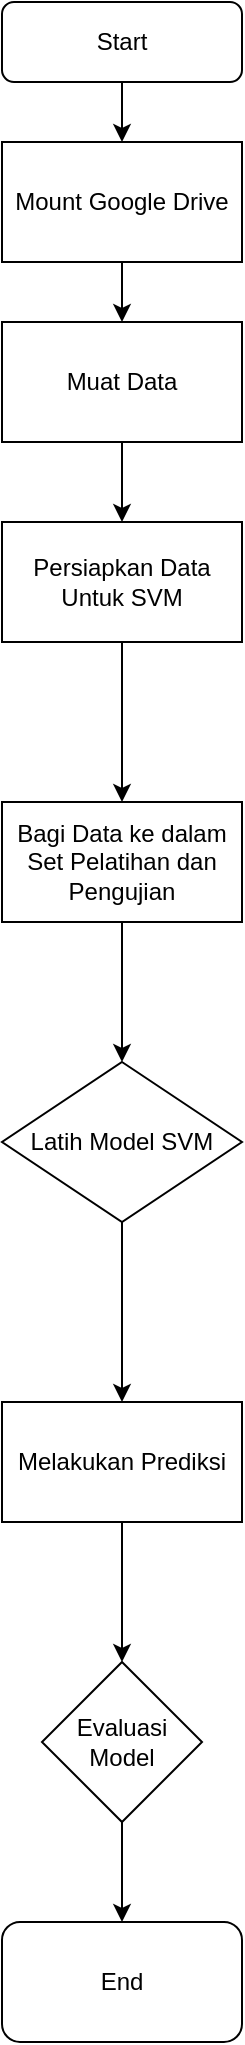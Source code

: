 <mxfile version="23.1.1" type="device">
  <diagram id="C5RBs43oDa-KdzZeNtuy" name="Page-1">
    <mxGraphModel dx="1444" dy="896" grid="1" gridSize="10" guides="1" tooltips="1" connect="1" arrows="1" fold="1" page="1" pageScale="1" pageWidth="827" pageHeight="1169" math="0" shadow="0">
      <root>
        <mxCell id="WIyWlLk6GJQsqaUBKTNV-0" />
        <mxCell id="WIyWlLk6GJQsqaUBKTNV-1" parent="WIyWlLk6GJQsqaUBKTNV-0" />
        <mxCell id="hPv5yQj8xRdX4iQKh_BX-20" value="" style="edgeStyle=orthogonalEdgeStyle;rounded=0;orthogonalLoop=1;jettySize=auto;html=1;" edge="1" parent="WIyWlLk6GJQsqaUBKTNV-1" source="WIyWlLk6GJQsqaUBKTNV-3" target="hPv5yQj8xRdX4iQKh_BX-19">
          <mxGeometry relative="1" as="geometry" />
        </mxCell>
        <mxCell id="WIyWlLk6GJQsqaUBKTNV-3" value="Start" style="rounded=1;whiteSpace=wrap;html=1;fontSize=12;glass=0;strokeWidth=1;shadow=0;" parent="WIyWlLk6GJQsqaUBKTNV-1" vertex="1">
          <mxGeometry x="160" y="10" width="120" height="40" as="geometry" />
        </mxCell>
        <mxCell id="hPv5yQj8xRdX4iQKh_BX-5" value="" style="edgeStyle=orthogonalEdgeStyle;rounded=0;orthogonalLoop=1;jettySize=auto;html=1;" edge="1" parent="WIyWlLk6GJQsqaUBKTNV-1" source="hPv5yQj8xRdX4iQKh_BX-0" target="hPv5yQj8xRdX4iQKh_BX-4">
          <mxGeometry relative="1" as="geometry" />
        </mxCell>
        <mxCell id="hPv5yQj8xRdX4iQKh_BX-0" value="Muat Data" style="rounded=0;whiteSpace=wrap;html=1;" vertex="1" parent="WIyWlLk6GJQsqaUBKTNV-1">
          <mxGeometry x="160" y="170" width="120" height="60" as="geometry" />
        </mxCell>
        <mxCell id="hPv5yQj8xRdX4iQKh_BX-11" value="" style="edgeStyle=orthogonalEdgeStyle;rounded=0;orthogonalLoop=1;jettySize=auto;html=1;" edge="1" parent="WIyWlLk6GJQsqaUBKTNV-1" source="hPv5yQj8xRdX4iQKh_BX-4" target="hPv5yQj8xRdX4iQKh_BX-10">
          <mxGeometry relative="1" as="geometry" />
        </mxCell>
        <mxCell id="hPv5yQj8xRdX4iQKh_BX-4" value="Persiapkan Data Untuk SVM" style="rounded=0;whiteSpace=wrap;html=1;" vertex="1" parent="WIyWlLk6GJQsqaUBKTNV-1">
          <mxGeometry x="160" y="270" width="120" height="60" as="geometry" />
        </mxCell>
        <mxCell id="hPv5yQj8xRdX4iQKh_BX-13" value="" style="edgeStyle=orthogonalEdgeStyle;rounded=0;orthogonalLoop=1;jettySize=auto;html=1;" edge="1" parent="WIyWlLk6GJQsqaUBKTNV-1" source="hPv5yQj8xRdX4iQKh_BX-10" target="hPv5yQj8xRdX4iQKh_BX-12">
          <mxGeometry relative="1" as="geometry" />
        </mxCell>
        <mxCell id="hPv5yQj8xRdX4iQKh_BX-10" value="Bagi Data ke dalam Set Pelatihan dan Pengujian" style="whiteSpace=wrap;html=1;rounded=0;" vertex="1" parent="WIyWlLk6GJQsqaUBKTNV-1">
          <mxGeometry x="160" y="410" width="120" height="60" as="geometry" />
        </mxCell>
        <mxCell id="hPv5yQj8xRdX4iQKh_BX-23" value="" style="edgeStyle=orthogonalEdgeStyle;rounded=0;orthogonalLoop=1;jettySize=auto;html=1;" edge="1" parent="WIyWlLk6GJQsqaUBKTNV-1" source="hPv5yQj8xRdX4iQKh_BX-12" target="hPv5yQj8xRdX4iQKh_BX-22">
          <mxGeometry relative="1" as="geometry" />
        </mxCell>
        <mxCell id="hPv5yQj8xRdX4iQKh_BX-12" value="Latih Model SVM" style="rhombus;whiteSpace=wrap;html=1;rounded=0;" vertex="1" parent="WIyWlLk6GJQsqaUBKTNV-1">
          <mxGeometry x="160" y="540" width="120" height="80" as="geometry" />
        </mxCell>
        <mxCell id="hPv5yQj8xRdX4iQKh_BX-21" value="" style="edgeStyle=orthogonalEdgeStyle;rounded=0;orthogonalLoop=1;jettySize=auto;html=1;" edge="1" parent="WIyWlLk6GJQsqaUBKTNV-1" source="hPv5yQj8xRdX4iQKh_BX-19" target="hPv5yQj8xRdX4iQKh_BX-0">
          <mxGeometry relative="1" as="geometry" />
        </mxCell>
        <mxCell id="hPv5yQj8xRdX4iQKh_BX-19" value="Mount Google Drive" style="rounded=0;whiteSpace=wrap;html=1;" vertex="1" parent="WIyWlLk6GJQsqaUBKTNV-1">
          <mxGeometry x="160" y="80" width="120" height="60" as="geometry" />
        </mxCell>
        <mxCell id="hPv5yQj8xRdX4iQKh_BX-25" value="" style="edgeStyle=orthogonalEdgeStyle;rounded=0;orthogonalLoop=1;jettySize=auto;html=1;" edge="1" parent="WIyWlLk6GJQsqaUBKTNV-1" source="hPv5yQj8xRdX4iQKh_BX-22" target="hPv5yQj8xRdX4iQKh_BX-24">
          <mxGeometry relative="1" as="geometry" />
        </mxCell>
        <mxCell id="hPv5yQj8xRdX4iQKh_BX-22" value="Melakukan Prediksi" style="whiteSpace=wrap;html=1;rounded=0;" vertex="1" parent="WIyWlLk6GJQsqaUBKTNV-1">
          <mxGeometry x="160" y="710" width="120" height="60" as="geometry" />
        </mxCell>
        <mxCell id="hPv5yQj8xRdX4iQKh_BX-27" value="" style="edgeStyle=orthogonalEdgeStyle;rounded=0;orthogonalLoop=1;jettySize=auto;html=1;" edge="1" parent="WIyWlLk6GJQsqaUBKTNV-1" source="hPv5yQj8xRdX4iQKh_BX-24" target="hPv5yQj8xRdX4iQKh_BX-26">
          <mxGeometry relative="1" as="geometry" />
        </mxCell>
        <mxCell id="hPv5yQj8xRdX4iQKh_BX-24" value="Evaluasi Model" style="rhombus;whiteSpace=wrap;html=1;rounded=0;" vertex="1" parent="WIyWlLk6GJQsqaUBKTNV-1">
          <mxGeometry x="180" y="840" width="80" height="80" as="geometry" />
        </mxCell>
        <mxCell id="hPv5yQj8xRdX4iQKh_BX-26" value="End" style="rounded=1;whiteSpace=wrap;html=1;" vertex="1" parent="WIyWlLk6GJQsqaUBKTNV-1">
          <mxGeometry x="160" y="970" width="120" height="60" as="geometry" />
        </mxCell>
      </root>
    </mxGraphModel>
  </diagram>
</mxfile>
